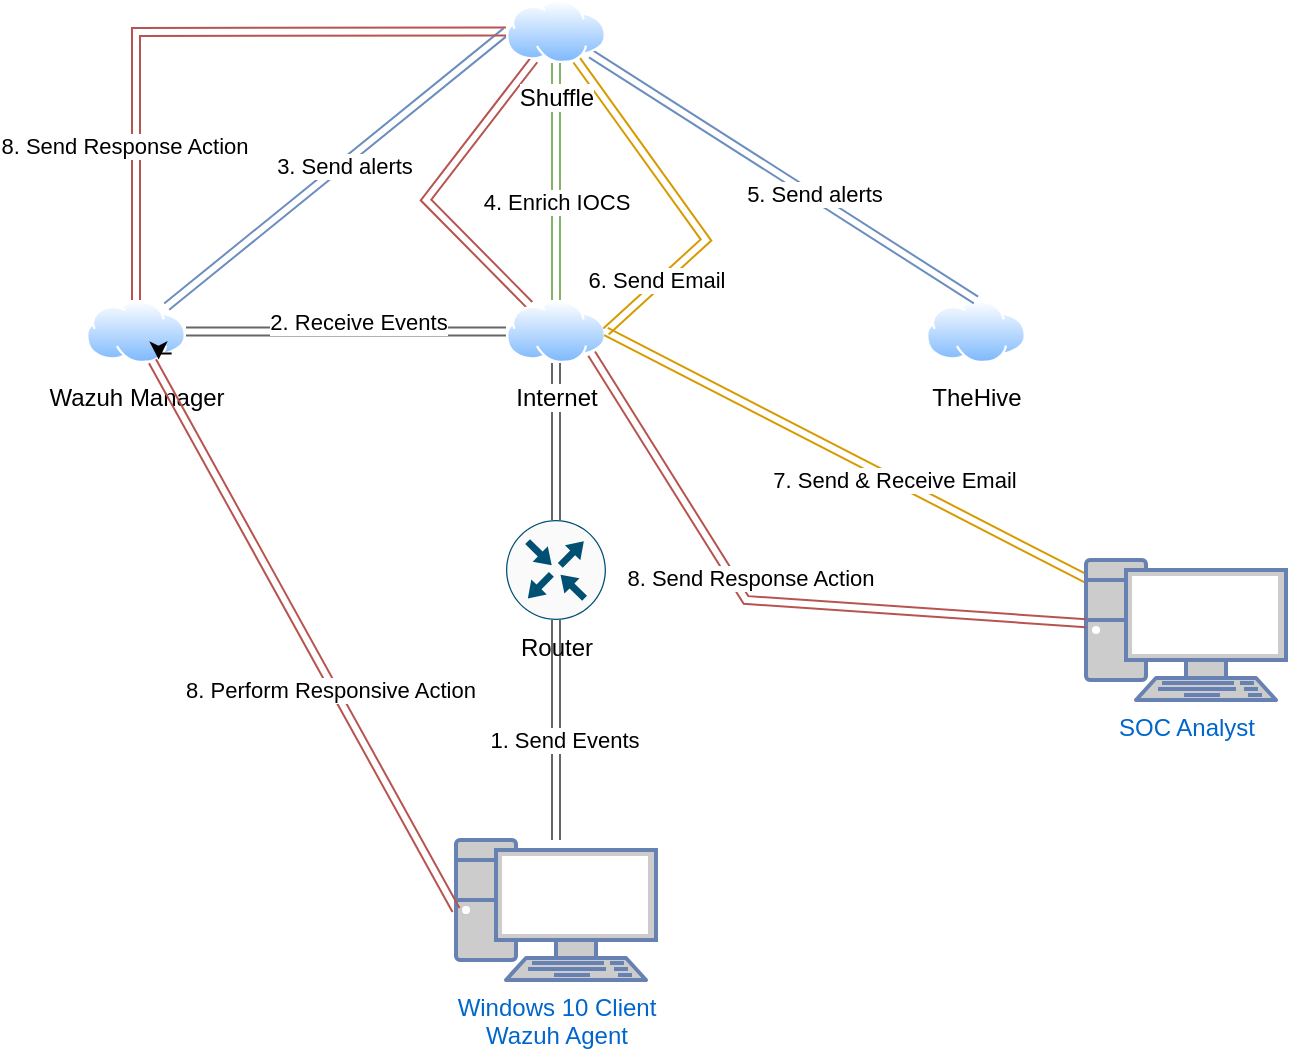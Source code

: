 <mxfile version="22.1.11" type="github">
  <diagram name="Page-1" id="cOr_iawBpQ-3oXzeAAVZ">
    <mxGraphModel dx="954" dy="555" grid="1" gridSize="10" guides="1" tooltips="1" connect="1" arrows="1" fold="1" page="1" pageScale="1" pageWidth="850" pageHeight="1100" math="0" shadow="0">
      <root>
        <mxCell id="0" />
        <mxCell id="1" parent="0" />
        <mxCell id="FutX3gNtFFif_879X-g--9" value="" style="edgeStyle=orthogonalEdgeStyle;rounded=0;orthogonalLoop=1;jettySize=auto;html=1;shape=link;fillColor=#f5f5f5;gradientColor=#b3b3b3;strokeColor=#666666;" edge="1" parent="1" source="FutX3gNtFFif_879X-g--1" target="FutX3gNtFFif_879X-g--2">
          <mxGeometry relative="1" as="geometry" />
        </mxCell>
        <mxCell id="FutX3gNtFFif_879X-g--11" value="1. Send Events" style="edgeLabel;html=1;align=center;verticalAlign=middle;resizable=0;points=[];" vertex="1" connectable="0" parent="FutX3gNtFFif_879X-g--9">
          <mxGeometry x="0.109" y="-4" relative="1" as="geometry">
            <mxPoint y="11" as="offset" />
          </mxGeometry>
        </mxCell>
        <mxCell id="FutX3gNtFFif_879X-g--1" value="Windows 10 Client&lt;br&gt;Wazuh Agent" style="fontColor=#0066CC;verticalAlign=top;verticalLabelPosition=bottom;labelPosition=center;align=center;html=1;outlineConnect=0;fillColor=#CCCCCC;strokeColor=#6881B3;gradientColor=none;gradientDirection=north;strokeWidth=2;shape=mxgraph.networks.pc;" vertex="1" parent="1">
          <mxGeometry x="375" y="470" width="100" height="70" as="geometry" />
        </mxCell>
        <mxCell id="FutX3gNtFFif_879X-g--12" value="" style="edgeStyle=orthogonalEdgeStyle;rounded=0;orthogonalLoop=1;jettySize=auto;html=1;shape=link;fillColor=#f5f5f5;gradientColor=#b3b3b3;strokeColor=#666666;" edge="1" parent="1" source="FutX3gNtFFif_879X-g--2" target="FutX3gNtFFif_879X-g--3">
          <mxGeometry relative="1" as="geometry" />
        </mxCell>
        <mxCell id="FutX3gNtFFif_879X-g--2" value="Router" style="sketch=0;points=[[0.5,0,0],[1,0.5,0],[0.5,1,0],[0,0.5,0],[0.145,0.145,0],[0.856,0.145,0],[0.855,0.856,0],[0.145,0.855,0]];verticalLabelPosition=bottom;html=1;verticalAlign=top;aspect=fixed;align=center;pointerEvents=1;shape=mxgraph.cisco19.rect;prIcon=router;fillColor=#FAFAFA;strokeColor=#005073;" vertex="1" parent="1">
          <mxGeometry x="400" y="310" width="50" height="50" as="geometry" />
        </mxCell>
        <mxCell id="FutX3gNtFFif_879X-g--15" style="edgeStyle=orthogonalEdgeStyle;rounded=0;orthogonalLoop=1;jettySize=auto;html=1;entryX=1;entryY=0.5;entryDx=0;entryDy=0;shape=link;fillColor=#f5f5f5;gradientColor=#b3b3b3;strokeColor=#666666;" edge="1" parent="1" source="FutX3gNtFFif_879X-g--3" target="FutX3gNtFFif_879X-g--4">
          <mxGeometry relative="1" as="geometry" />
        </mxCell>
        <mxCell id="FutX3gNtFFif_879X-g--16" value="2. Receive Events" style="edgeLabel;html=1;align=center;verticalAlign=middle;resizable=0;points=[];" vertex="1" connectable="0" parent="FutX3gNtFFif_879X-g--15">
          <mxGeometry x="0.291" y="-5" relative="1" as="geometry">
            <mxPoint x="29" as="offset" />
          </mxGeometry>
        </mxCell>
        <mxCell id="FutX3gNtFFif_879X-g--33" style="rounded=0;orthogonalLoop=1;jettySize=auto;html=1;shape=link;fillColor=#f8cecc;gradientColor=#ea6b66;strokeColor=#b85450;" edge="1" parent="1" source="FutX3gNtFFif_879X-g--3" target="FutX3gNtFFif_879X-g--6">
          <mxGeometry relative="1" as="geometry">
            <Array as="points">
              <mxPoint x="360" y="150" />
            </Array>
          </mxGeometry>
        </mxCell>
        <mxCell id="FutX3gNtFFif_879X-g--3" value="Internet" style="image;aspect=fixed;perimeter=ellipsePerimeter;html=1;align=center;shadow=0;dashed=0;spacingTop=3;image=img/lib/active_directory/internet_cloud.svg;" vertex="1" parent="1">
          <mxGeometry x="400" y="200" width="50" height="31.5" as="geometry" />
        </mxCell>
        <mxCell id="FutX3gNtFFif_879X-g--17" style="rounded=0;orthogonalLoop=1;jettySize=auto;html=1;entryX=0;entryY=0.5;entryDx=0;entryDy=0;shape=link;fillColor=#dae8fc;gradientColor=#7ea6e0;strokeColor=#6c8ebf;" edge="1" parent="1" source="FutX3gNtFFif_879X-g--4" target="FutX3gNtFFif_879X-g--6">
          <mxGeometry relative="1" as="geometry" />
        </mxCell>
        <mxCell id="FutX3gNtFFif_879X-g--18" value="3. Send alerts" style="edgeLabel;html=1;align=center;verticalAlign=middle;resizable=0;points=[];" vertex="1" connectable="0" parent="FutX3gNtFFif_879X-g--17">
          <mxGeometry x="0.232" y="-2" relative="1" as="geometry">
            <mxPoint x="-17" y="13" as="offset" />
          </mxGeometry>
        </mxCell>
        <mxCell id="FutX3gNtFFif_879X-g--4" value="Wazuh Manager" style="image;aspect=fixed;perimeter=ellipsePerimeter;html=1;align=center;shadow=0;dashed=0;spacingTop=3;image=img/lib/active_directory/internet_cloud.svg;" vertex="1" parent="1">
          <mxGeometry x="190" y="200" width="50" height="31.5" as="geometry" />
        </mxCell>
        <mxCell id="FutX3gNtFFif_879X-g--5" value="TheHive" style="image;aspect=fixed;perimeter=ellipsePerimeter;html=1;align=center;shadow=0;dashed=0;spacingTop=3;image=img/lib/active_directory/internet_cloud.svg;" vertex="1" parent="1">
          <mxGeometry x="610" y="200" width="50" height="31.5" as="geometry" />
        </mxCell>
        <mxCell id="FutX3gNtFFif_879X-g--19" style="edgeStyle=orthogonalEdgeStyle;rounded=0;orthogonalLoop=1;jettySize=auto;html=1;shape=link;fillColor=#d5e8d4;gradientColor=#97d077;strokeColor=#82b366;" edge="1" parent="1" source="FutX3gNtFFif_879X-g--6" target="FutX3gNtFFif_879X-g--3">
          <mxGeometry relative="1" as="geometry" />
        </mxCell>
        <mxCell id="FutX3gNtFFif_879X-g--20" value="4. Enrich IOCS" style="edgeLabel;html=1;align=center;verticalAlign=middle;resizable=0;points=[];" vertex="1" connectable="0" parent="FutX3gNtFFif_879X-g--19">
          <mxGeometry x="0.156" relative="1" as="geometry">
            <mxPoint y="1" as="offset" />
          </mxGeometry>
        </mxCell>
        <mxCell id="FutX3gNtFFif_879X-g--21" style="rounded=0;orthogonalLoop=1;jettySize=auto;html=1;entryX=0.5;entryY=0;entryDx=0;entryDy=0;fillColor=#dae8fc;gradientColor=#7ea6e0;strokeColor=#6c8ebf;shape=link;" edge="1" parent="1" source="FutX3gNtFFif_879X-g--6" target="FutX3gNtFFif_879X-g--5">
          <mxGeometry relative="1" as="geometry" />
        </mxCell>
        <mxCell id="FutX3gNtFFif_879X-g--22" value="5. Send alerts" style="edgeLabel;html=1;align=center;verticalAlign=middle;resizable=0;points=[];" vertex="1" connectable="0" parent="FutX3gNtFFif_879X-g--21">
          <mxGeometry x="0.149" y="1" relative="1" as="geometry">
            <mxPoint as="offset" />
          </mxGeometry>
        </mxCell>
        <mxCell id="FutX3gNtFFif_879X-g--24" style="rounded=0;orthogonalLoop=1;jettySize=auto;html=1;entryX=1;entryY=0.5;entryDx=0;entryDy=0;fillColor=#ffcd28;gradientColor=#ffa500;strokeColor=#d79b00;shape=link;" edge="1" parent="1" source="FutX3gNtFFif_879X-g--6" target="FutX3gNtFFif_879X-g--3">
          <mxGeometry relative="1" as="geometry">
            <Array as="points">
              <mxPoint x="500" y="170" />
            </Array>
          </mxGeometry>
        </mxCell>
        <mxCell id="FutX3gNtFFif_879X-g--25" value="6. Send Email" style="edgeLabel;html=1;align=center;verticalAlign=middle;resizable=0;points=[];" vertex="1" connectable="0" parent="FutX3gNtFFif_879X-g--24">
          <mxGeometry x="0.599" y="-2" relative="1" as="geometry">
            <mxPoint as="offset" />
          </mxGeometry>
        </mxCell>
        <mxCell id="FutX3gNtFFif_879X-g--34" style="rounded=0;orthogonalLoop=1;jettySize=auto;html=1;entryX=0.5;entryY=0;entryDx=0;entryDy=0;shape=link;fillColor=#f8cecc;gradientColor=#ea6b66;strokeColor=#b85450;" edge="1" parent="1" source="FutX3gNtFFif_879X-g--6" target="FutX3gNtFFif_879X-g--4">
          <mxGeometry relative="1" as="geometry">
            <Array as="points">
              <mxPoint x="215" y="66" />
            </Array>
          </mxGeometry>
        </mxCell>
        <mxCell id="FutX3gNtFFif_879X-g--35" value="8. Send Response Action" style="edgeLabel;html=1;align=center;verticalAlign=middle;resizable=0;points=[];" vertex="1" connectable="0" parent="FutX3gNtFFif_879X-g--34">
          <mxGeometry x="-0.097" y="1" relative="1" as="geometry">
            <mxPoint x="-47" y="56" as="offset" />
          </mxGeometry>
        </mxCell>
        <mxCell id="FutX3gNtFFif_879X-g--6" value="Shuffle" style="image;aspect=fixed;perimeter=ellipsePerimeter;html=1;align=center;shadow=0;dashed=0;spacingTop=3;image=img/lib/active_directory/internet_cloud.svg;" vertex="1" parent="1">
          <mxGeometry x="400" y="50" width="50" height="31.5" as="geometry" />
        </mxCell>
        <mxCell id="FutX3gNtFFif_879X-g--26" style="rounded=0;orthogonalLoop=1;jettySize=auto;html=1;entryX=1;entryY=0.5;entryDx=0;entryDy=0;fillColor=#ffcd28;gradientColor=#ffa500;strokeColor=#d79b00;shape=link;" edge="1" parent="1" source="FutX3gNtFFif_879X-g--7" target="FutX3gNtFFif_879X-g--3">
          <mxGeometry relative="1" as="geometry" />
        </mxCell>
        <mxCell id="FutX3gNtFFif_879X-g--27" value="7. Send &amp;amp; Receive Email" style="edgeLabel;html=1;align=center;verticalAlign=middle;resizable=0;points=[];" vertex="1" connectable="0" parent="FutX3gNtFFif_879X-g--26">
          <mxGeometry x="-0.201" relative="1" as="geometry">
            <mxPoint as="offset" />
          </mxGeometry>
        </mxCell>
        <mxCell id="FutX3gNtFFif_879X-g--7" value="SOC Analyst" style="fontColor=#0066CC;verticalAlign=top;verticalLabelPosition=bottom;labelPosition=center;align=center;html=1;outlineConnect=0;fillColor=#CCCCCC;strokeColor=#6881B3;gradientColor=none;gradientDirection=north;strokeWidth=2;shape=mxgraph.networks.pc;" vertex="1" parent="1">
          <mxGeometry x="690" y="330" width="100" height="70" as="geometry" />
        </mxCell>
        <mxCell id="FutX3gNtFFif_879X-g--8" style="edgeStyle=orthogonalEdgeStyle;rounded=0;orthogonalLoop=1;jettySize=auto;html=1;exitX=1;exitY=1;exitDx=0;exitDy=0;entryX=0.75;entryY=1;entryDx=0;entryDy=0;" edge="1" parent="1" source="FutX3gNtFFif_879X-g--4" target="FutX3gNtFFif_879X-g--4">
          <mxGeometry relative="1" as="geometry" />
        </mxCell>
        <mxCell id="FutX3gNtFFif_879X-g--30" style="rounded=0;orthogonalLoop=1;jettySize=auto;html=1;entryX=1;entryY=1;entryDx=0;entryDy=0;shape=link;fillColor=#f8cecc;gradientColor=#ea6b66;strokeColor=#b85450;" edge="1" parent="1" source="FutX3gNtFFif_879X-g--7" target="FutX3gNtFFif_879X-g--3">
          <mxGeometry relative="1" as="geometry">
            <Array as="points">
              <mxPoint x="520" y="350" />
            </Array>
          </mxGeometry>
        </mxCell>
        <mxCell id="FutX3gNtFFif_879X-g--31" value="8. Send Response Action" style="edgeLabel;html=1;align=center;verticalAlign=middle;resizable=0;points=[];" vertex="1" connectable="0" parent="FutX3gNtFFif_879X-g--30">
          <mxGeometry x="0.447" y="-3" relative="1" as="geometry">
            <mxPoint x="30" y="40" as="offset" />
          </mxGeometry>
        </mxCell>
        <mxCell id="FutX3gNtFFif_879X-g--36" style="rounded=0;orthogonalLoop=1;jettySize=auto;html=1;entryX=0;entryY=0.5;entryDx=0;entryDy=0;entryPerimeter=0;fillColor=#f8cecc;gradientColor=#ea6b66;strokeColor=#b85450;shape=link;" edge="1" parent="1" source="FutX3gNtFFif_879X-g--4" target="FutX3gNtFFif_879X-g--1">
          <mxGeometry relative="1" as="geometry" />
        </mxCell>
        <mxCell id="FutX3gNtFFif_879X-g--37" value="8. Perform Responsive Action" style="edgeLabel;html=1;align=center;verticalAlign=middle;resizable=0;points=[];" vertex="1" connectable="0" parent="FutX3gNtFFif_879X-g--36">
          <mxGeometry x="0.192" y="-2" relative="1" as="geometry">
            <mxPoint as="offset" />
          </mxGeometry>
        </mxCell>
      </root>
    </mxGraphModel>
  </diagram>
</mxfile>
